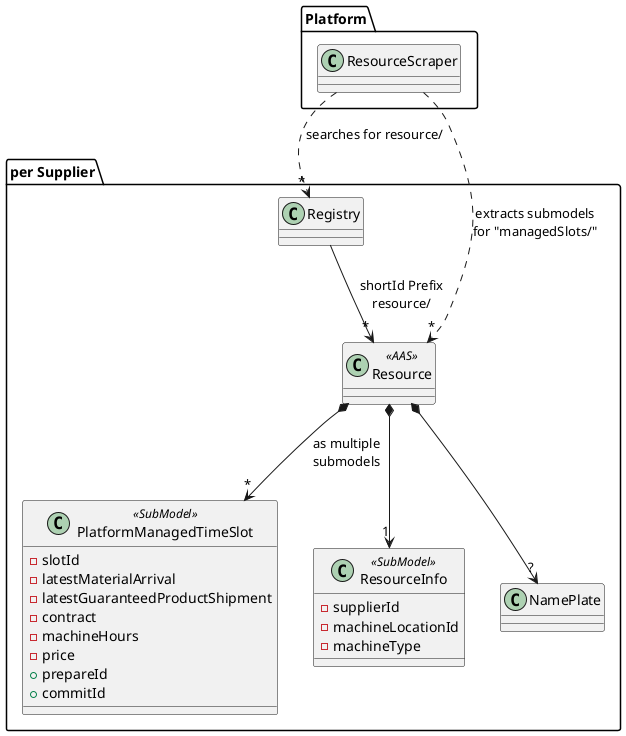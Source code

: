 @startuml
'https://plantuml.com/class-diagram

package Platform {
    class ResourceScraper {
    }
}

package "per Supplier" {
    class Registry {
    }

    class Resource<<AAS>> {
    }

    class PlatformManagedTimeSlot<<SubModel>> {
        - slotId
        - latestMaterialArrival
        - latestGuaranteedProductShipment
        - contract
        - machineHours
        - price
        + prepareId
        + commitId
    }

    class ResourceInfo<<SubModel>>  {
        - supplierId
        - machineLocationId
        - machineType
    }

    Registry -->"*" Resource: shortId Prefix\nresource/
    Resource *-->"*" PlatformManagedTimeSlot: as multiple\nsubmodels
    Resource *-->"1" ResourceInfo
    Resource *-->"?" NamePlate

}

ResourceScraper ..>"*" Registry: searches for resource/
ResourceScraper ...>"*" Resource: extracts submodels\nfor "managedSlots/"


@enduml